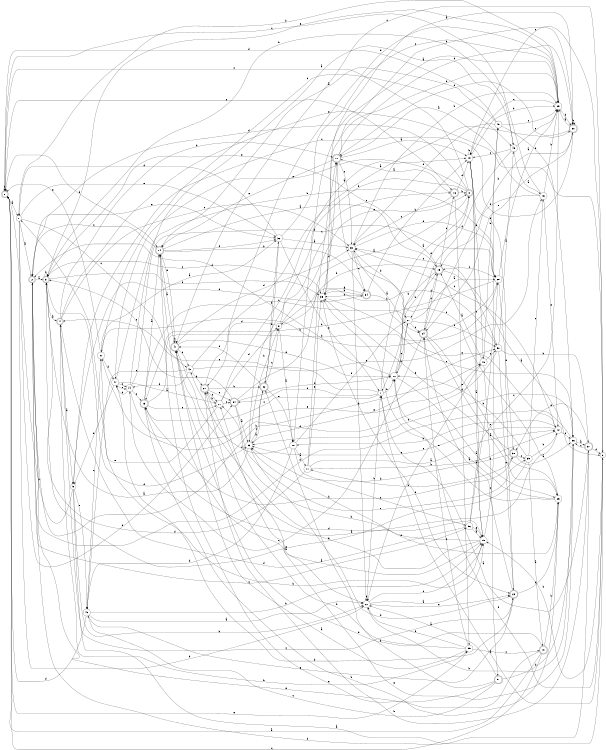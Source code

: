 digraph n46_9 {
__start0 [label="" shape="none"];

rankdir=LR;
size="8,5";

s0 [style="rounded,filled", color="black", fillcolor="white" shape="doublecircle", label="0"];
s1 [style="filled", color="black", fillcolor="white" shape="circle", label="1"];
s2 [style="rounded,filled", color="black", fillcolor="white" shape="doublecircle", label="2"];
s3 [style="rounded,filled", color="black", fillcolor="white" shape="doublecircle", label="3"];
s4 [style="rounded,filled", color="black", fillcolor="white" shape="doublecircle", label="4"];
s5 [style="filled", color="black", fillcolor="white" shape="circle", label="5"];
s6 [style="filled", color="black", fillcolor="white" shape="circle", label="6"];
s7 [style="filled", color="black", fillcolor="white" shape="circle", label="7"];
s8 [style="rounded,filled", color="black", fillcolor="white" shape="doublecircle", label="8"];
s9 [style="filled", color="black", fillcolor="white" shape="circle", label="9"];
s10 [style="filled", color="black", fillcolor="white" shape="circle", label="10"];
s11 [style="filled", color="black", fillcolor="white" shape="circle", label="11"];
s12 [style="filled", color="black", fillcolor="white" shape="circle", label="12"];
s13 [style="rounded,filled", color="black", fillcolor="white" shape="doublecircle", label="13"];
s14 [style="rounded,filled", color="black", fillcolor="white" shape="doublecircle", label="14"];
s15 [style="rounded,filled", color="black", fillcolor="white" shape="doublecircle", label="15"];
s16 [style="rounded,filled", color="black", fillcolor="white" shape="doublecircle", label="16"];
s17 [style="rounded,filled", color="black", fillcolor="white" shape="doublecircle", label="17"];
s18 [style="filled", color="black", fillcolor="white" shape="circle", label="18"];
s19 [style="filled", color="black", fillcolor="white" shape="circle", label="19"];
s20 [style="filled", color="black", fillcolor="white" shape="circle", label="20"];
s21 [style="rounded,filled", color="black", fillcolor="white" shape="doublecircle", label="21"];
s22 [style="filled", color="black", fillcolor="white" shape="circle", label="22"];
s23 [style="rounded,filled", color="black", fillcolor="white" shape="doublecircle", label="23"];
s24 [style="rounded,filled", color="black", fillcolor="white" shape="doublecircle", label="24"];
s25 [style="filled", color="black", fillcolor="white" shape="circle", label="25"];
s26 [style="filled", color="black", fillcolor="white" shape="circle", label="26"];
s27 [style="filled", color="black", fillcolor="white" shape="circle", label="27"];
s28 [style="filled", color="black", fillcolor="white" shape="circle", label="28"];
s29 [style="filled", color="black", fillcolor="white" shape="circle", label="29"];
s30 [style="rounded,filled", color="black", fillcolor="white" shape="doublecircle", label="30"];
s31 [style="filled", color="black", fillcolor="white" shape="circle", label="31"];
s32 [style="filled", color="black", fillcolor="white" shape="circle", label="32"];
s33 [style="filled", color="black", fillcolor="white" shape="circle", label="33"];
s34 [style="rounded,filled", color="black", fillcolor="white" shape="doublecircle", label="34"];
s35 [style="filled", color="black", fillcolor="white" shape="circle", label="35"];
s36 [style="filled", color="black", fillcolor="white" shape="circle", label="36"];
s37 [style="rounded,filled", color="black", fillcolor="white" shape="doublecircle", label="37"];
s38 [style="rounded,filled", color="black", fillcolor="white" shape="doublecircle", label="38"];
s39 [style="filled", color="black", fillcolor="white" shape="circle", label="39"];
s40 [style="rounded,filled", color="black", fillcolor="white" shape="doublecircle", label="40"];
s41 [style="rounded,filled", color="black", fillcolor="white" shape="doublecircle", label="41"];
s42 [style="filled", color="black", fillcolor="white" shape="circle", label="42"];
s43 [style="filled", color="black", fillcolor="white" shape="circle", label="43"];
s44 [style="filled", color="black", fillcolor="white" shape="circle", label="44"];
s45 [style="filled", color="black", fillcolor="white" shape="circle", label="45"];
s46 [style="filled", color="black", fillcolor="white" shape="circle", label="46"];
s47 [style="filled", color="black", fillcolor="white" shape="circle", label="47"];
s48 [style="filled", color="black", fillcolor="white" shape="circle", label="48"];
s49 [style="filled", color="black", fillcolor="white" shape="circle", label="49"];
s50 [style="filled", color="black", fillcolor="white" shape="circle", label="50"];
s51 [style="rounded,filled", color="black", fillcolor="white" shape="doublecircle", label="51"];
s52 [style="rounded,filled", color="black", fillcolor="white" shape="doublecircle", label="52"];
s53 [style="filled", color="black", fillcolor="white" shape="circle", label="53"];
s54 [style="rounded,filled", color="black", fillcolor="white" shape="doublecircle", label="54"];
s55 [style="filled", color="black", fillcolor="white" shape="circle", label="55"];
s56 [style="filled", color="black", fillcolor="white" shape="circle", label="56"];
s0 -> s1 [label="a"];
s0 -> s0 [label="b"];
s0 -> s16 [label="c"];
s0 -> s14 [label="d"];
s0 -> s55 [label="e"];
s1 -> s2 [label="a"];
s1 -> s22 [label="b"];
s1 -> s42 [label="c"];
s1 -> s54 [label="d"];
s1 -> s32 [label="e"];
s2 -> s3 [label="a"];
s2 -> s48 [label="b"];
s2 -> s56 [label="c"];
s2 -> s37 [label="d"];
s2 -> s32 [label="e"];
s3 -> s4 [label="a"];
s3 -> s3 [label="b"];
s3 -> s35 [label="c"];
s3 -> s53 [label="d"];
s3 -> s35 [label="e"];
s4 -> s5 [label="a"];
s4 -> s55 [label="b"];
s4 -> s33 [label="c"];
s4 -> s17 [label="d"];
s4 -> s6 [label="e"];
s5 -> s6 [label="a"];
s5 -> s22 [label="b"];
s5 -> s0 [label="c"];
s5 -> s34 [label="d"];
s5 -> s43 [label="e"];
s6 -> s7 [label="a"];
s6 -> s19 [label="b"];
s6 -> s41 [label="c"];
s6 -> s26 [label="d"];
s6 -> s18 [label="e"];
s7 -> s8 [label="a"];
s7 -> s26 [label="b"];
s7 -> s13 [label="c"];
s7 -> s54 [label="d"];
s7 -> s4 [label="e"];
s8 -> s9 [label="a"];
s8 -> s53 [label="b"];
s8 -> s0 [label="c"];
s8 -> s2 [label="d"];
s8 -> s47 [label="e"];
s9 -> s10 [label="a"];
s9 -> s50 [label="b"];
s9 -> s16 [label="c"];
s9 -> s21 [label="d"];
s9 -> s8 [label="e"];
s10 -> s11 [label="a"];
s10 -> s43 [label="b"];
s10 -> s56 [label="c"];
s10 -> s42 [label="d"];
s10 -> s27 [label="e"];
s11 -> s12 [label="a"];
s11 -> s12 [label="b"];
s11 -> s17 [label="c"];
s11 -> s3 [label="d"];
s11 -> s35 [label="e"];
s12 -> s13 [label="a"];
s12 -> s10 [label="b"];
s12 -> s33 [label="c"];
s12 -> s36 [label="d"];
s12 -> s53 [label="e"];
s13 -> s14 [label="a"];
s13 -> s38 [label="b"];
s13 -> s27 [label="c"];
s13 -> s28 [label="d"];
s13 -> s20 [label="e"];
s14 -> s15 [label="a"];
s14 -> s34 [label="b"];
s14 -> s2 [label="c"];
s14 -> s32 [label="d"];
s14 -> s41 [label="e"];
s15 -> s6 [label="a"];
s15 -> s7 [label="b"];
s15 -> s16 [label="c"];
s15 -> s24 [label="d"];
s15 -> s3 [label="e"];
s16 -> s17 [label="a"];
s16 -> s8 [label="b"];
s16 -> s33 [label="c"];
s16 -> s18 [label="d"];
s16 -> s55 [label="e"];
s17 -> s18 [label="a"];
s17 -> s29 [label="b"];
s17 -> s33 [label="c"];
s17 -> s30 [label="d"];
s17 -> s14 [label="e"];
s18 -> s19 [label="a"];
s18 -> s18 [label="b"];
s18 -> s19 [label="c"];
s18 -> s29 [label="d"];
s18 -> s48 [label="e"];
s19 -> s14 [label="a"];
s19 -> s20 [label="b"];
s19 -> s28 [label="c"];
s19 -> s41 [label="d"];
s19 -> s41 [label="e"];
s20 -> s18 [label="a"];
s20 -> s21 [label="b"];
s20 -> s54 [label="c"];
s20 -> s9 [label="d"];
s20 -> s1 [label="e"];
s21 -> s22 [label="a"];
s21 -> s52 [label="b"];
s21 -> s20 [label="c"];
s21 -> s29 [label="d"];
s21 -> s54 [label="e"];
s22 -> s19 [label="a"];
s22 -> s7 [label="b"];
s22 -> s19 [label="c"];
s22 -> s22 [label="d"];
s22 -> s23 [label="e"];
s23 -> s24 [label="a"];
s23 -> s47 [label="b"];
s23 -> s4 [label="c"];
s23 -> s25 [label="d"];
s23 -> s18 [label="e"];
s24 -> s25 [label="a"];
s24 -> s30 [label="b"];
s24 -> s44 [label="c"];
s24 -> s15 [label="d"];
s24 -> s25 [label="e"];
s25 -> s26 [label="a"];
s25 -> s13 [label="b"];
s25 -> s17 [label="c"];
s25 -> s53 [label="d"];
s25 -> s35 [label="e"];
s26 -> s25 [label="a"];
s26 -> s15 [label="b"];
s26 -> s27 [label="c"];
s26 -> s2 [label="d"];
s26 -> s8 [label="e"];
s27 -> s28 [label="a"];
s27 -> s26 [label="b"];
s27 -> s24 [label="c"];
s27 -> s33 [label="d"];
s27 -> s50 [label="e"];
s28 -> s29 [label="a"];
s28 -> s31 [label="b"];
s28 -> s15 [label="c"];
s28 -> s13 [label="d"];
s28 -> s38 [label="e"];
s29 -> s10 [label="a"];
s29 -> s1 [label="b"];
s29 -> s18 [label="c"];
s29 -> s30 [label="d"];
s29 -> s3 [label="e"];
s30 -> s29 [label="a"];
s30 -> s30 [label="b"];
s30 -> s5 [label="c"];
s30 -> s17 [label="d"];
s30 -> s24 [label="e"];
s31 -> s32 [label="a"];
s31 -> s19 [label="b"];
s31 -> s45 [label="c"];
s31 -> s47 [label="d"];
s31 -> s0 [label="e"];
s32 -> s33 [label="a"];
s32 -> s52 [label="b"];
s32 -> s29 [label="c"];
s32 -> s1 [label="d"];
s32 -> s7 [label="e"];
s33 -> s24 [label="a"];
s33 -> s29 [label="b"];
s33 -> s34 [label="c"];
s33 -> s22 [label="d"];
s33 -> s28 [label="e"];
s34 -> s35 [label="a"];
s34 -> s18 [label="b"];
s34 -> s35 [label="c"];
s34 -> s35 [label="d"];
s34 -> s12 [label="e"];
s35 -> s30 [label="a"];
s35 -> s30 [label="b"];
s35 -> s36 [label="c"];
s35 -> s17 [label="d"];
s35 -> s23 [label="e"];
s36 -> s37 [label="a"];
s36 -> s22 [label="b"];
s36 -> s53 [label="c"];
s36 -> s2 [label="d"];
s36 -> s20 [label="e"];
s37 -> s7 [label="a"];
s37 -> s21 [label="b"];
s37 -> s36 [label="c"];
s37 -> s6 [label="d"];
s37 -> s38 [label="e"];
s38 -> s36 [label="a"];
s38 -> s11 [label="b"];
s38 -> s39 [label="c"];
s38 -> s53 [label="d"];
s38 -> s35 [label="e"];
s39 -> s40 [label="a"];
s39 -> s12 [label="b"];
s39 -> s46 [label="c"];
s39 -> s26 [label="d"];
s39 -> s3 [label="e"];
s40 -> s0 [label="a"];
s40 -> s25 [label="b"];
s40 -> s0 [label="c"];
s40 -> s41 [label="d"];
s40 -> s2 [label="e"];
s41 -> s14 [label="a"];
s41 -> s41 [label="b"];
s41 -> s42 [label="c"];
s41 -> s33 [label="d"];
s41 -> s26 [label="e"];
s42 -> s30 [label="a"];
s42 -> s21 [label="b"];
s42 -> s43 [label="c"];
s42 -> s44 [label="d"];
s42 -> s46 [label="e"];
s43 -> s22 [label="a"];
s43 -> s19 [label="b"];
s43 -> s31 [label="c"];
s43 -> s0 [label="d"];
s43 -> s23 [label="e"];
s44 -> s45 [label="a"];
s44 -> s28 [label="b"];
s44 -> s13 [label="c"];
s44 -> s47 [label="d"];
s44 -> s48 [label="e"];
s45 -> s46 [label="a"];
s45 -> s3 [label="b"];
s45 -> s18 [label="c"];
s45 -> s27 [label="d"];
s45 -> s29 [label="e"];
s46 -> s17 [label="a"];
s46 -> s29 [label="b"];
s46 -> s0 [label="c"];
s46 -> s15 [label="d"];
s46 -> s12 [label="e"];
s47 -> s20 [label="a"];
s47 -> s28 [label="b"];
s47 -> s44 [label="c"];
s47 -> s5 [label="d"];
s47 -> s44 [label="e"];
s48 -> s15 [label="a"];
s48 -> s49 [label="b"];
s48 -> s50 [label="c"];
s48 -> s51 [label="d"];
s48 -> s22 [label="e"];
s49 -> s14 [label="a"];
s49 -> s36 [label="b"];
s49 -> s29 [label="c"];
s49 -> s0 [label="d"];
s49 -> s33 [label="e"];
s50 -> s45 [label="a"];
s50 -> s37 [label="b"];
s50 -> s33 [label="c"];
s50 -> s31 [label="d"];
s50 -> s23 [label="e"];
s51 -> s22 [label="a"];
s51 -> s52 [label="b"];
s51 -> s43 [label="c"];
s51 -> s36 [label="d"];
s51 -> s14 [label="e"];
s52 -> s53 [label="a"];
s52 -> s32 [label="b"];
s52 -> s9 [label="c"];
s52 -> s41 [label="d"];
s52 -> s10 [label="e"];
s53 -> s3 [label="a"];
s53 -> s9 [label="b"];
s53 -> s52 [label="c"];
s53 -> s23 [label="d"];
s53 -> s50 [label="e"];
s54 -> s53 [label="a"];
s54 -> s15 [label="b"];
s54 -> s3 [label="c"];
s54 -> s26 [label="d"];
s54 -> s39 [label="e"];
s55 -> s41 [label="a"];
s55 -> s24 [label="b"];
s55 -> s40 [label="c"];
s55 -> s21 [label="d"];
s55 -> s22 [label="e"];
s56 -> s19 [label="a"];
s56 -> s49 [label="b"];
s56 -> s29 [label="c"];
s56 -> s4 [label="d"];
s56 -> s19 [label="e"];

}